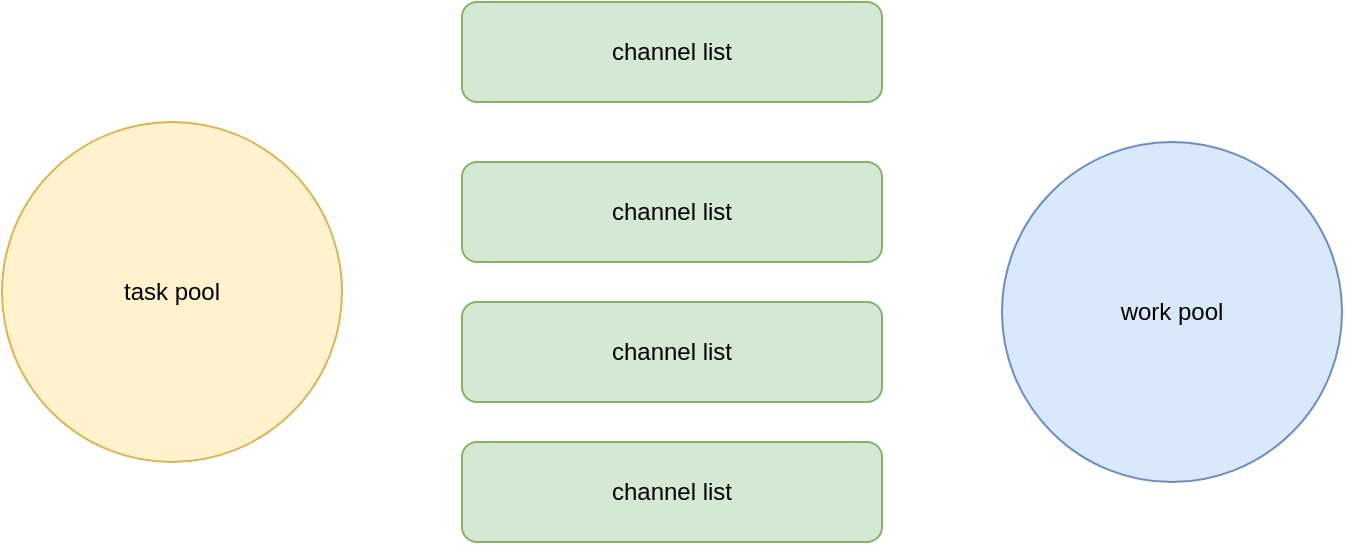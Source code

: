 <mxfile version="24.6.1" type="device">
  <diagram name="第 1 页" id="OSMjA1J-9C1KkD3Vidsf">
    <mxGraphModel dx="842" dy="530" grid="1" gridSize="10" guides="1" tooltips="1" connect="1" arrows="1" fold="1" page="1" pageScale="1" pageWidth="827" pageHeight="1169" math="0" shadow="0">
      <root>
        <mxCell id="0" />
        <mxCell id="1" parent="0" />
        <mxCell id="PCAG2P3OImyn86n8ni2J-1" value="task pool" style="ellipse;whiteSpace=wrap;html=1;aspect=fixed;fillColor=#fff2cc;strokeColor=#d6b656;" vertex="1" parent="1">
          <mxGeometry x="60" y="220" width="170" height="170" as="geometry" />
        </mxCell>
        <mxCell id="PCAG2P3OImyn86n8ni2J-2" value="work pool" style="ellipse;whiteSpace=wrap;html=1;aspect=fixed;fillColor=#dae8fc;strokeColor=#6c8ebf;" vertex="1" parent="1">
          <mxGeometry x="560" y="230" width="170" height="170" as="geometry" />
        </mxCell>
        <mxCell id="PCAG2P3OImyn86n8ni2J-4" value="channel list" style="rounded=1;whiteSpace=wrap;html=1;fillColor=#d5e8d4;strokeColor=#82b366;" vertex="1" parent="1">
          <mxGeometry x="290" y="160" width="210" height="50" as="geometry" />
        </mxCell>
        <mxCell id="PCAG2P3OImyn86n8ni2J-5" value="channel list" style="rounded=1;whiteSpace=wrap;html=1;fillColor=#d5e8d4;strokeColor=#82b366;" vertex="1" parent="1">
          <mxGeometry x="290" y="240" width="210" height="50" as="geometry" />
        </mxCell>
        <mxCell id="PCAG2P3OImyn86n8ni2J-6" value="channel list" style="rounded=1;whiteSpace=wrap;html=1;fillColor=#d5e8d4;strokeColor=#82b366;" vertex="1" parent="1">
          <mxGeometry x="290" y="310" width="210" height="50" as="geometry" />
        </mxCell>
        <mxCell id="PCAG2P3OImyn86n8ni2J-7" value="channel list" style="rounded=1;whiteSpace=wrap;html=1;fillColor=#d5e8d4;strokeColor=#82b366;" vertex="1" parent="1">
          <mxGeometry x="290" y="380" width="210" height="50" as="geometry" />
        </mxCell>
      </root>
    </mxGraphModel>
  </diagram>
</mxfile>

